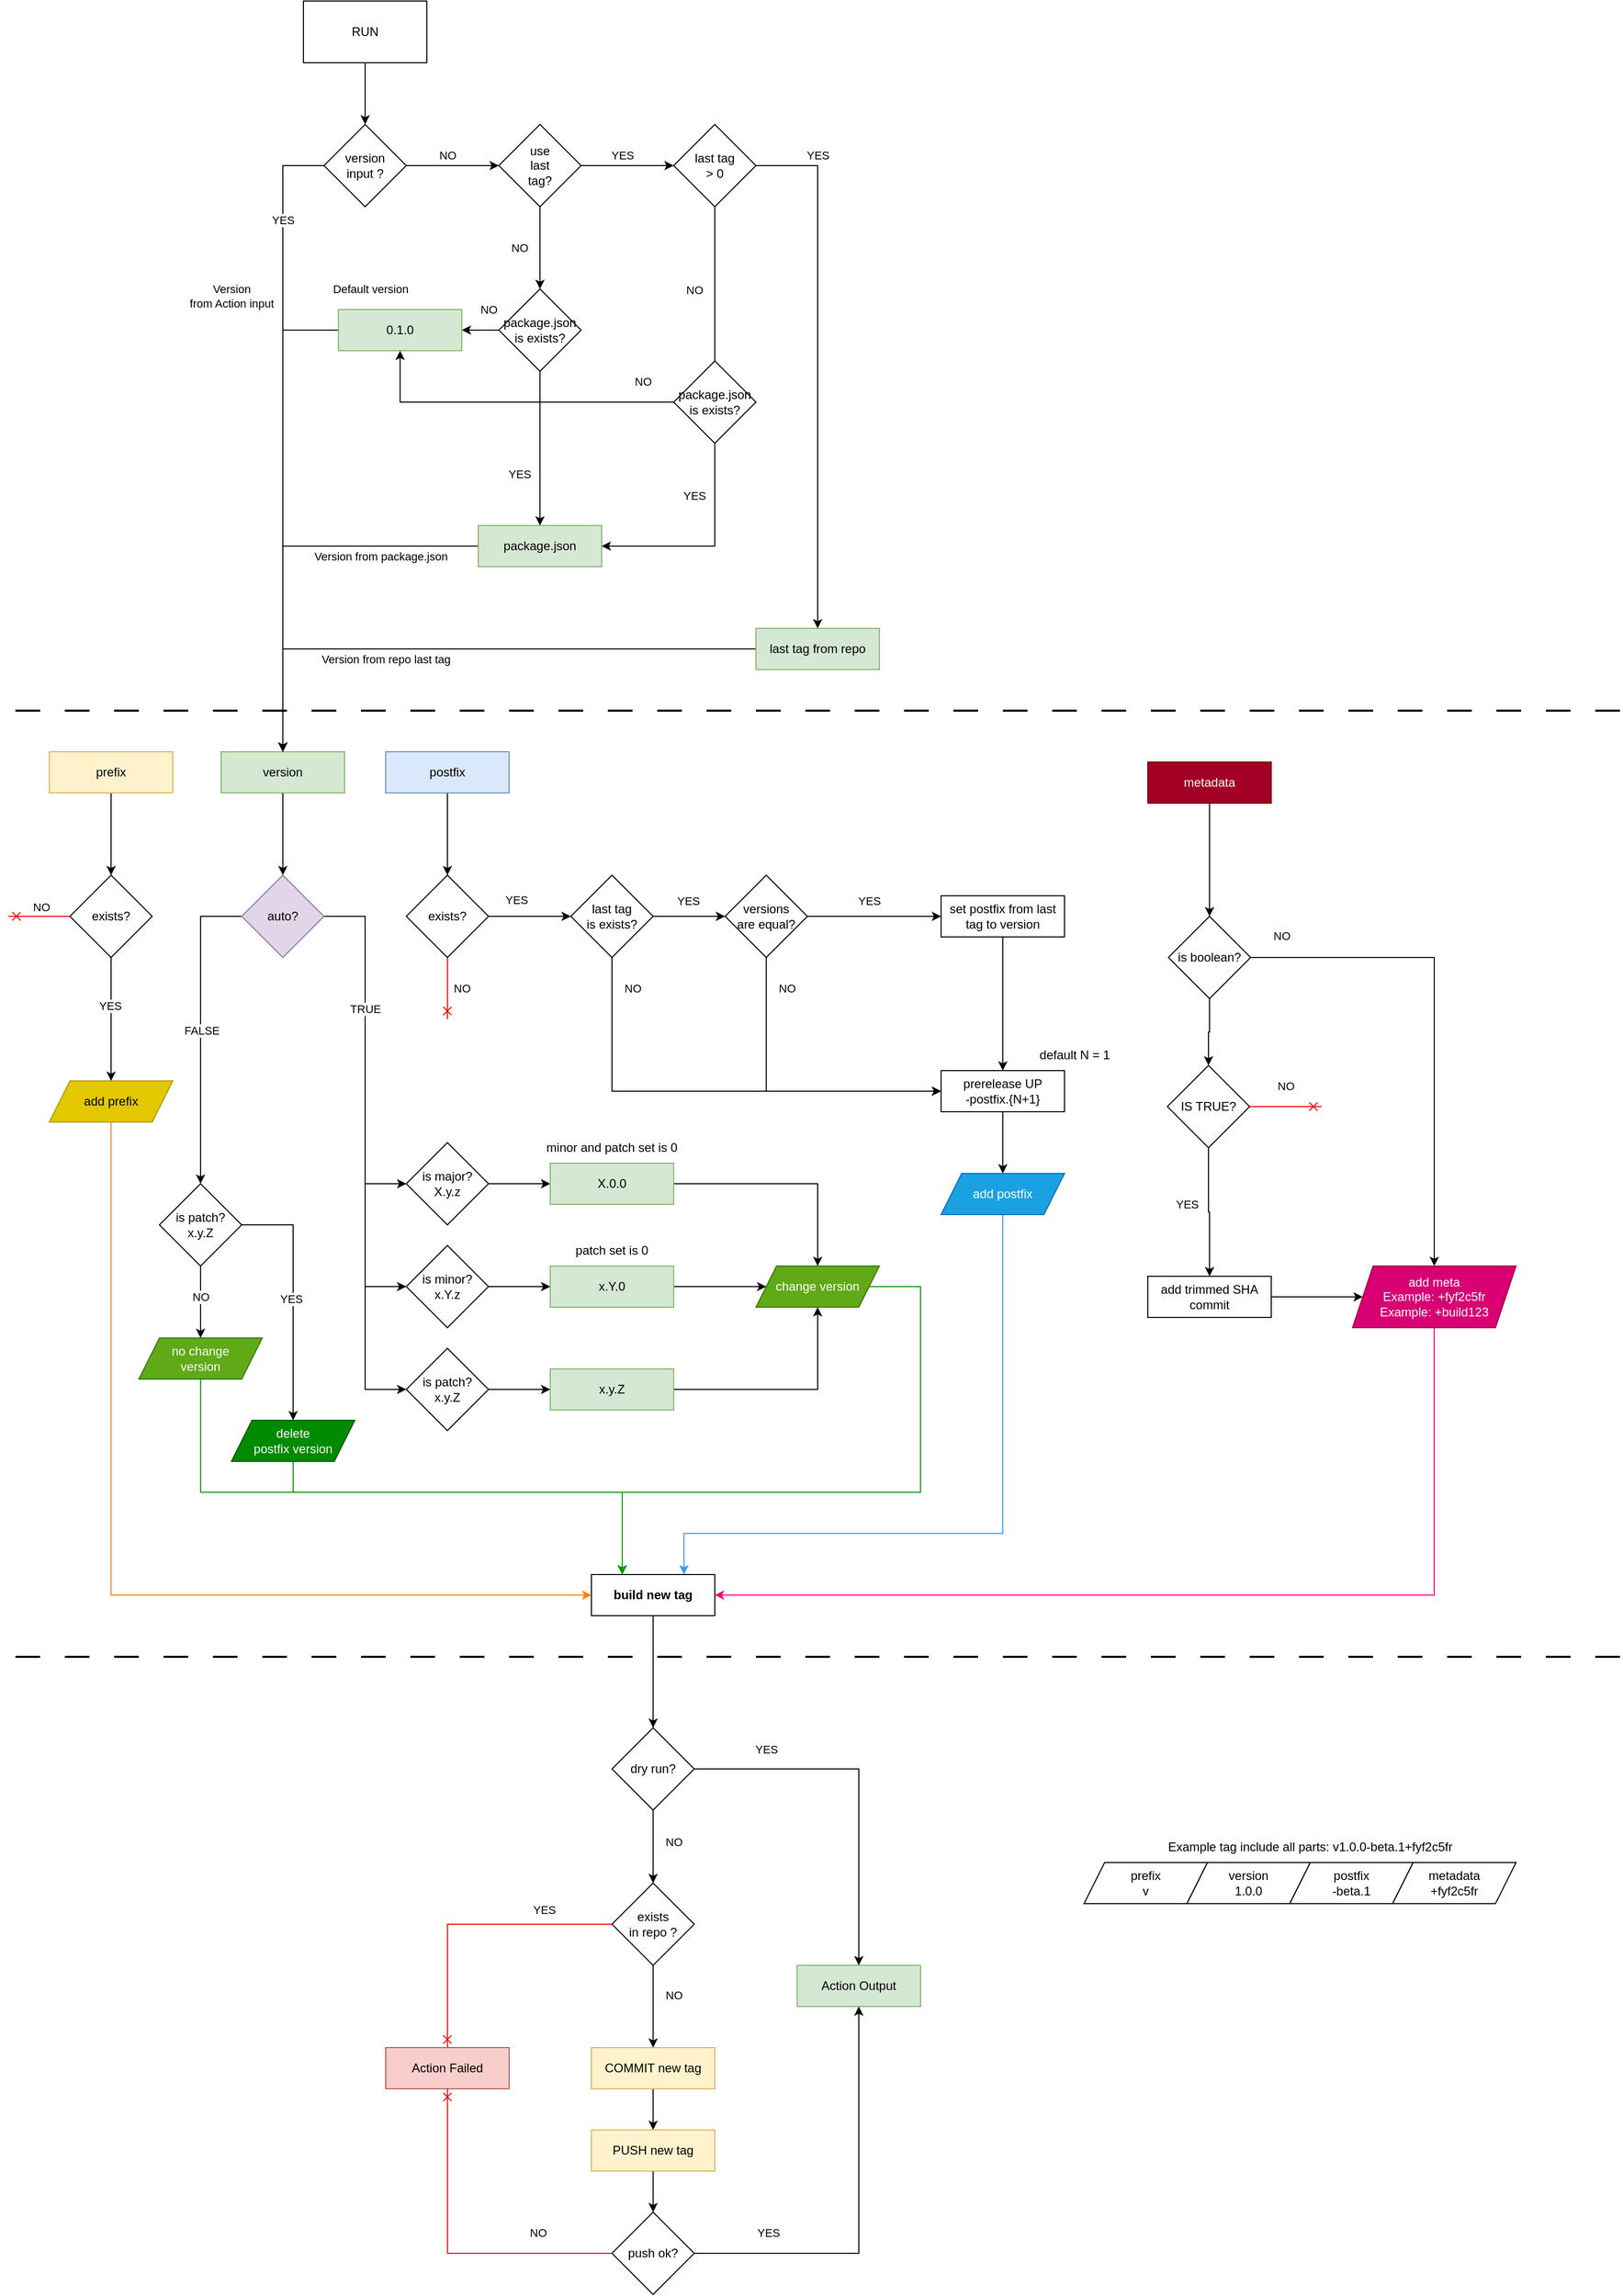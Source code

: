 <mxfile version="20.8.10" type="device"><diagram name="Страница 1" id="228ElhsfUwodrJnBsjux"><mxGraphModel dx="1434" dy="2005" grid="1" gridSize="10" guides="1" tooltips="1" connect="1" arrows="1" fold="1" page="1" pageScale="1" pageWidth="827" pageHeight="1169" math="0" shadow="0"><root><mxCell id="0"/><mxCell id="1" parent="0"/><mxCell id="l5G1HhVj0YyS1pmb9gaI-20" style="edgeStyle=orthogonalEdgeStyle;rounded=0;orthogonalLoop=1;jettySize=auto;html=1;exitX=0.5;exitY=1;exitDx=0;exitDy=0;entryX=0.5;entryY=0;entryDx=0;entryDy=0;" parent="1" source="l5G1HhVj0YyS1pmb9gaI-1" target="l5G1HhVj0YyS1pmb9gaI-19" edge="1"><mxGeometry relative="1" as="geometry"/></mxCell><mxCell id="l5G1HhVj0YyS1pmb9gaI-1" value="version" style="rounded=0;whiteSpace=wrap;html=1;fillColor=#d5e8d4;strokeColor=#82b366;" parent="1" vertex="1"><mxGeometry x="240" y="280" width="120" height="40" as="geometry"/></mxCell><mxCell id="l5G1HhVj0YyS1pmb9gaI-11" style="edgeStyle=orthogonalEdgeStyle;rounded=0;orthogonalLoop=1;jettySize=auto;html=1;exitX=0.5;exitY=1;exitDx=0;exitDy=0;entryX=0.5;entryY=0;entryDx=0;entryDy=0;" parent="1" source="l5G1HhVj0YyS1pmb9gaI-2" target="l5G1HhVj0YyS1pmb9gaI-10" edge="1"><mxGeometry relative="1" as="geometry"/></mxCell><mxCell id="l5G1HhVj0YyS1pmb9gaI-2" value="prefix" style="rounded=0;whiteSpace=wrap;html=1;fillColor=#fff2cc;strokeColor=#d6b656;" parent="1" vertex="1"><mxGeometry x="73" y="280" width="120" height="40" as="geometry"/></mxCell><mxCell id="l5G1HhVj0YyS1pmb9gaI-5" style="edgeStyle=orthogonalEdgeStyle;rounded=0;orthogonalLoop=1;jettySize=auto;html=1;exitX=0.5;exitY=1;exitDx=0;exitDy=0;entryX=0.5;entryY=0;entryDx=0;entryDy=0;" parent="1" source="l5G1HhVj0YyS1pmb9gaI-3" target="l5G1HhVj0YyS1pmb9gaI-4" edge="1"><mxGeometry relative="1" as="geometry"/></mxCell><mxCell id="l5G1HhVj0YyS1pmb9gaI-3" value="postfix" style="rounded=0;whiteSpace=wrap;html=1;fillColor=#dae8fc;strokeColor=#6c8ebf;" parent="1" vertex="1"><mxGeometry x="400" y="280" width="120" height="40" as="geometry"/></mxCell><mxCell id="l5G1HhVj0YyS1pmb9gaI-14" style="edgeStyle=orthogonalEdgeStyle;rounded=0;orthogonalLoop=1;jettySize=auto;html=1;exitX=0.5;exitY=1;exitDx=0;exitDy=0;endArrow=cross;endFill=0;strokeColor=#FF0000;" parent="1" source="l5G1HhVj0YyS1pmb9gaI-4" edge="1"><mxGeometry relative="1" as="geometry"><mxPoint x="460" y="540" as="targetPoint"/></mxGeometry></mxCell><mxCell id="l5G1HhVj0YyS1pmb9gaI-15" value="NO" style="edgeLabel;html=1;align=center;verticalAlign=middle;resizable=0;points=[];" parent="l5G1HhVj0YyS1pmb9gaI-14" vertex="1" connectable="0"><mxGeometry x="-0.142" relative="1" as="geometry"><mxPoint x="14" y="4" as="offset"/></mxGeometry></mxCell><mxCell id="l5G1HhVj0YyS1pmb9gaI-51" style="edgeStyle=orthogonalEdgeStyle;rounded=0;orthogonalLoop=1;jettySize=auto;html=1;exitX=1;exitY=0.5;exitDx=0;exitDy=0;entryX=0;entryY=0.5;entryDx=0;entryDy=0;endArrow=classic;endFill=1;" parent="1" source="l5G1HhVj0YyS1pmb9gaI-4" target="nLJA_PiSDWtVOjtOg2kc-1" edge="1"><mxGeometry relative="1" as="geometry"><mxPoint x="460" y="600" as="targetPoint"/></mxGeometry></mxCell><mxCell id="l5G1HhVj0YyS1pmb9gaI-53" value="YES" style="edgeLabel;html=1;align=center;verticalAlign=middle;resizable=0;points=[];" parent="l5G1HhVj0YyS1pmb9gaI-51" vertex="1" connectable="0"><mxGeometry x="-0.267" y="3" relative="1" as="geometry"><mxPoint x="-3" y="-13" as="offset"/></mxGeometry></mxCell><mxCell id="l5G1HhVj0YyS1pmb9gaI-4" value="exists?" style="rhombus;whiteSpace=wrap;html=1;" parent="1" vertex="1"><mxGeometry x="420" y="400" width="80" height="80" as="geometry"/></mxCell><mxCell id="l5G1HhVj0YyS1pmb9gaI-12" style="edgeStyle=orthogonalEdgeStyle;rounded=0;orthogonalLoop=1;jettySize=auto;html=1;exitX=0;exitY=0.5;exitDx=0;exitDy=0;endArrow=cross;endFill=0;strokeColor=#FF0000;" parent="1" source="l5G1HhVj0YyS1pmb9gaI-10" edge="1"><mxGeometry relative="1" as="geometry"><mxPoint x="33" y="440" as="targetPoint"/></mxGeometry></mxCell><mxCell id="l5G1HhVj0YyS1pmb9gaI-13" value="NO" style="edgeLabel;html=1;align=center;verticalAlign=middle;resizable=0;points=[];" parent="l5G1HhVj0YyS1pmb9gaI-12" vertex="1" connectable="0"><mxGeometry x="0.163" relative="1" as="geometry"><mxPoint x="6" y="-10" as="offset"/></mxGeometry></mxCell><mxCell id="l5G1HhVj0YyS1pmb9gaI-49" style="edgeStyle=orthogonalEdgeStyle;rounded=0;orthogonalLoop=1;jettySize=auto;html=1;exitX=0.5;exitY=1;exitDx=0;exitDy=0;entryX=0.5;entryY=0;entryDx=0;entryDy=0;endArrow=classic;endFill=1;" parent="1" source="l5G1HhVj0YyS1pmb9gaI-10" target="l5G1HhVj0YyS1pmb9gaI-48" edge="1"><mxGeometry relative="1" as="geometry"/></mxCell><mxCell id="l5G1HhVj0YyS1pmb9gaI-52" value="YES" style="edgeLabel;html=1;align=center;verticalAlign=middle;resizable=0;points=[];" parent="l5G1HhVj0YyS1pmb9gaI-49" vertex="1" connectable="0"><mxGeometry x="-0.217" y="-1" relative="1" as="geometry"><mxPoint as="offset"/></mxGeometry></mxCell><mxCell id="l5G1HhVj0YyS1pmb9gaI-10" value="exists?" style="rhombus;whiteSpace=wrap;html=1;" parent="1" vertex="1"><mxGeometry x="93" y="400" width="80" height="80" as="geometry"/></mxCell><mxCell id="l5G1HhVj0YyS1pmb9gaI-31" style="edgeStyle=orthogonalEdgeStyle;rounded=0;orthogonalLoop=1;jettySize=auto;html=1;exitX=1;exitY=0.5;exitDx=0;exitDy=0;entryX=0;entryY=0.5;entryDx=0;entryDy=0;" parent="1" source="l5G1HhVj0YyS1pmb9gaI-16" target="l5G1HhVj0YyS1pmb9gaI-30" edge="1"><mxGeometry relative="1" as="geometry"/></mxCell><mxCell id="l5G1HhVj0YyS1pmb9gaI-16" value="is major?&lt;br&gt;X.y.z" style="rhombus;whiteSpace=wrap;html=1;" parent="1" vertex="1"><mxGeometry x="420" y="660" width="80" height="80" as="geometry"/></mxCell><mxCell id="l5G1HhVj0YyS1pmb9gaI-33" style="edgeStyle=orthogonalEdgeStyle;rounded=0;orthogonalLoop=1;jettySize=auto;html=1;exitX=1;exitY=0.5;exitDx=0;exitDy=0;entryX=0;entryY=0.5;entryDx=0;entryDy=0;" parent="1" source="l5G1HhVj0YyS1pmb9gaI-17" target="l5G1HhVj0YyS1pmb9gaI-32" edge="1"><mxGeometry relative="1" as="geometry"/></mxCell><mxCell id="l5G1HhVj0YyS1pmb9gaI-17" value="is minor?&lt;br&gt;x.Y.z" style="rhombus;whiteSpace=wrap;html=1;" parent="1" vertex="1"><mxGeometry x="420" y="760" width="80" height="80" as="geometry"/></mxCell><mxCell id="l5G1HhVj0YyS1pmb9gaI-38" style="edgeStyle=orthogonalEdgeStyle;rounded=0;orthogonalLoop=1;jettySize=auto;html=1;exitX=1;exitY=0.5;exitDx=0;exitDy=0;entryX=0;entryY=0.5;entryDx=0;entryDy=0;" parent="1" source="l5G1HhVj0YyS1pmb9gaI-18" target="l5G1HhVj0YyS1pmb9gaI-34" edge="1"><mxGeometry relative="1" as="geometry"/></mxCell><mxCell id="l5G1HhVj0YyS1pmb9gaI-18" value="is patch?&lt;br&gt;x.y.Z" style="rhombus;whiteSpace=wrap;html=1;" parent="1" vertex="1"><mxGeometry x="420" y="860" width="80" height="80" as="geometry"/></mxCell><mxCell id="l5G1HhVj0YyS1pmb9gaI-22" style="edgeStyle=orthogonalEdgeStyle;rounded=0;orthogonalLoop=1;jettySize=auto;html=1;exitX=0;exitY=0.5;exitDx=0;exitDy=0;entryX=0.5;entryY=0;entryDx=0;entryDy=0;" parent="1" source="l5G1HhVj0YyS1pmb9gaI-19" target="24ZVHOXHZAsbKaQKJdSi-20" edge="1"><mxGeometry relative="1" as="geometry"><mxPoint x="220" y="680" as="targetPoint"/></mxGeometry></mxCell><mxCell id="l5G1HhVj0YyS1pmb9gaI-23" value="FALSE" style="edgeLabel;html=1;align=center;verticalAlign=middle;resizable=0;points=[];" parent="l5G1HhVj0YyS1pmb9gaI-22" vertex="1" connectable="0"><mxGeometry x="0.007" y="1" relative="1" as="geometry"><mxPoint as="offset"/></mxGeometry></mxCell><mxCell id="l5G1HhVj0YyS1pmb9gaI-24" style="edgeStyle=orthogonalEdgeStyle;rounded=0;orthogonalLoop=1;jettySize=auto;html=1;exitX=1;exitY=0.5;exitDx=0;exitDy=0;entryX=0;entryY=0.5;entryDx=0;entryDy=0;" parent="1" source="l5G1HhVj0YyS1pmb9gaI-19" target="l5G1HhVj0YyS1pmb9gaI-16" edge="1"><mxGeometry relative="1" as="geometry"/></mxCell><mxCell id="l5G1HhVj0YyS1pmb9gaI-26" style="edgeStyle=orthogonalEdgeStyle;rounded=0;orthogonalLoop=1;jettySize=auto;html=1;exitX=1;exitY=0.5;exitDx=0;exitDy=0;entryX=0;entryY=0.5;entryDx=0;entryDy=0;" parent="1" source="l5G1HhVj0YyS1pmb9gaI-19" target="l5G1HhVj0YyS1pmb9gaI-17" edge="1"><mxGeometry relative="1" as="geometry"/></mxCell><mxCell id="l5G1HhVj0YyS1pmb9gaI-27" style="edgeStyle=orthogonalEdgeStyle;rounded=0;orthogonalLoop=1;jettySize=auto;html=1;exitX=1;exitY=0.5;exitDx=0;exitDy=0;entryX=0;entryY=0.5;entryDx=0;entryDy=0;" parent="1" source="l5G1HhVj0YyS1pmb9gaI-19" target="l5G1HhVj0YyS1pmb9gaI-18" edge="1"><mxGeometry relative="1" as="geometry"/></mxCell><mxCell id="l5G1HhVj0YyS1pmb9gaI-28" value="TRUE" style="edgeLabel;html=1;align=center;verticalAlign=middle;resizable=0;points=[];" parent="l5G1HhVj0YyS1pmb9gaI-27" vertex="1" connectable="0"><mxGeometry x="-0.486" relative="1" as="geometry"><mxPoint y="-9" as="offset"/></mxGeometry></mxCell><mxCell id="l5G1HhVj0YyS1pmb9gaI-19" value="auto?" style="rhombus;whiteSpace=wrap;html=1;fillColor=#e1d5e7;strokeColor=#9673a6;" parent="1" vertex="1"><mxGeometry x="260" y="400" width="80" height="80" as="geometry"/></mxCell><mxCell id="l5G1HhVj0YyS1pmb9gaI-73" style="edgeStyle=orthogonalEdgeStyle;rounded=0;orthogonalLoop=1;jettySize=auto;html=1;exitX=1;exitY=0.5;exitDx=0;exitDy=0;entryX=0.5;entryY=0;entryDx=0;entryDy=0;endArrow=classic;endFill=1;" parent="1" source="l5G1HhVj0YyS1pmb9gaI-30" target="l5G1HhVj0YyS1pmb9gaI-72" edge="1"><mxGeometry relative="1" as="geometry"/></mxCell><mxCell id="l5G1HhVj0YyS1pmb9gaI-30" value="X.0.0" style="rounded=0;whiteSpace=wrap;html=1;fillColor=#d5e8d4;strokeColor=#82b366;" parent="1" vertex="1"><mxGeometry x="560" y="680" width="120" height="40" as="geometry"/></mxCell><mxCell id="l5G1HhVj0YyS1pmb9gaI-74" style="edgeStyle=orthogonalEdgeStyle;rounded=0;orthogonalLoop=1;jettySize=auto;html=1;exitX=1;exitY=0.5;exitDx=0;exitDy=0;entryX=0;entryY=0.5;entryDx=0;entryDy=0;endArrow=classic;endFill=1;" parent="1" source="l5G1HhVj0YyS1pmb9gaI-32" target="l5G1HhVj0YyS1pmb9gaI-72" edge="1"><mxGeometry relative="1" as="geometry"/></mxCell><mxCell id="l5G1HhVj0YyS1pmb9gaI-32" value="x.Y.0" style="rounded=0;whiteSpace=wrap;html=1;fillColor=#d5e8d4;strokeColor=#82b366;" parent="1" vertex="1"><mxGeometry x="560" y="780" width="120" height="40" as="geometry"/></mxCell><mxCell id="l5G1HhVj0YyS1pmb9gaI-75" style="edgeStyle=orthogonalEdgeStyle;rounded=0;orthogonalLoop=1;jettySize=auto;html=1;exitX=1;exitY=0.5;exitDx=0;exitDy=0;entryX=0.5;entryY=1;entryDx=0;entryDy=0;endArrow=classic;endFill=1;" parent="1" source="l5G1HhVj0YyS1pmb9gaI-34" target="l5G1HhVj0YyS1pmb9gaI-72" edge="1"><mxGeometry relative="1" as="geometry"/></mxCell><mxCell id="l5G1HhVj0YyS1pmb9gaI-34" value="x.y.Z" style="rounded=0;whiteSpace=wrap;html=1;fillColor=#d5e8d4;strokeColor=#82b366;" parent="1" vertex="1"><mxGeometry x="560" y="880" width="120" height="40" as="geometry"/></mxCell><mxCell id="l5G1HhVj0YyS1pmb9gaI-36" value="minor and patch set is 0" style="text;html=1;strokeColor=none;fillColor=none;align=center;verticalAlign=middle;whiteSpace=wrap;rounded=0;" parent="1" vertex="1"><mxGeometry x="540" y="650" width="160" height="30" as="geometry"/></mxCell><mxCell id="l5G1HhVj0YyS1pmb9gaI-37" value="patch set is 0" style="text;html=1;strokeColor=none;fillColor=none;align=center;verticalAlign=middle;whiteSpace=wrap;rounded=0;" parent="1" vertex="1"><mxGeometry x="540" y="750" width="160" height="30" as="geometry"/></mxCell><mxCell id="PmSPAsow0bs_br6DBef3-11" style="edgeStyle=orthogonalEdgeStyle;rounded=0;orthogonalLoop=1;jettySize=auto;html=1;exitX=0;exitY=0.5;exitDx=0;exitDy=0;entryX=0.5;entryY=0;entryDx=0;entryDy=0;" parent="1" source="l5G1HhVj0YyS1pmb9gaI-41" target="l5G1HhVj0YyS1pmb9gaI-1" edge="1"><mxGeometry relative="1" as="geometry"/></mxCell><mxCell id="PmSPAsow0bs_br6DBef3-14" value="Version from package.json" style="edgeLabel;html=1;align=center;verticalAlign=middle;resizable=0;points=[];" parent="PmSPAsow0bs_br6DBef3-11" vertex="1" connectable="0"><mxGeometry x="-0.623" y="1" relative="1" as="geometry"><mxPoint x="-22" y="9" as="offset"/></mxGeometry></mxCell><mxCell id="l5G1HhVj0YyS1pmb9gaI-41" value="package.json" style="rounded=0;whiteSpace=wrap;html=1;fillColor=#d5e8d4;strokeColor=#82b366;" parent="1" vertex="1"><mxGeometry x="490" y="60" width="120" height="40" as="geometry"/></mxCell><mxCell id="l5G1HhVj0YyS1pmb9gaI-92" style="edgeStyle=orthogonalEdgeStyle;rounded=0;orthogonalLoop=1;jettySize=auto;html=1;exitX=0.5;exitY=1;exitDx=0;exitDy=0;entryX=0.25;entryY=0;entryDx=0;entryDy=0;strokeColor=#009900;endArrow=classic;endFill=1;strokeWidth=1;" parent="1" source="l5G1HhVj0YyS1pmb9gaI-47" target="l5G1HhVj0YyS1pmb9gaI-89" edge="1"><mxGeometry relative="1" as="geometry"><Array as="points"><mxPoint x="220" y="1000"/><mxPoint x="630" y="1000"/></Array></mxGeometry></mxCell><mxCell id="l5G1HhVj0YyS1pmb9gaI-47" value="no change&lt;br&gt;version" style="shape=parallelogram;perimeter=parallelogramPerimeter;whiteSpace=wrap;html=1;fixedSize=1;fillColor=#60a917;strokeColor=#2D7600;fontColor=#ffffff;" parent="1" vertex="1"><mxGeometry x="160" y="850" width="120" height="40" as="geometry"/></mxCell><mxCell id="l5G1HhVj0YyS1pmb9gaI-90" style="edgeStyle=orthogonalEdgeStyle;rounded=0;orthogonalLoop=1;jettySize=auto;html=1;exitX=0.5;exitY=1;exitDx=0;exitDy=0;entryX=0;entryY=0.5;entryDx=0;entryDy=0;strokeColor=#FF8000;endArrow=classic;endFill=1;strokeWidth=1;" parent="1" source="l5G1HhVj0YyS1pmb9gaI-48" target="l5G1HhVj0YyS1pmb9gaI-89" edge="1"><mxGeometry relative="1" as="geometry"/></mxCell><mxCell id="l5G1HhVj0YyS1pmb9gaI-48" value="add prefix" style="shape=parallelogram;perimeter=parallelogramPerimeter;whiteSpace=wrap;html=1;fixedSize=1;fillColor=#e3c800;strokeColor=#B09500;fontColor=#000000;" parent="1" vertex="1"><mxGeometry x="73" y="600" width="120" height="40" as="geometry"/></mxCell><mxCell id="l5G1HhVj0YyS1pmb9gaI-57" style="edgeStyle=orthogonalEdgeStyle;rounded=0;orthogonalLoop=1;jettySize=auto;html=1;exitX=0.5;exitY=1;exitDx=0;exitDy=0;entryX=0.5;entryY=0;entryDx=0;entryDy=0;endArrow=classic;endFill=1;" parent="1" source="l5G1HhVj0YyS1pmb9gaI-54" target="l5G1HhVj0YyS1pmb9gaI-56" edge="1"><mxGeometry relative="1" as="geometry"/></mxCell><mxCell id="l5G1HhVj0YyS1pmb9gaI-54" value="prerelease UP&lt;br&gt;-postfix.{N+1}" style="rounded=0;whiteSpace=wrap;html=1;" parent="1" vertex="1"><mxGeometry x="940" y="590" width="120" height="40" as="geometry"/></mxCell><mxCell id="l5G1HhVj0YyS1pmb9gaI-94" style="edgeStyle=orthogonalEdgeStyle;rounded=0;orthogonalLoop=1;jettySize=auto;html=1;exitX=0.5;exitY=1;exitDx=0;exitDy=0;entryX=0.75;entryY=0;entryDx=0;entryDy=0;strokeColor=#3399FF;strokeWidth=1;endArrow=classic;endFill=1;" parent="1" source="l5G1HhVj0YyS1pmb9gaI-56" target="l5G1HhVj0YyS1pmb9gaI-89" edge="1"><mxGeometry relative="1" as="geometry"><Array as="points"><mxPoint x="1000" y="1040"/><mxPoint x="690" y="1040"/></Array></mxGeometry></mxCell><mxCell id="l5G1HhVj0YyS1pmb9gaI-56" value="add postfix" style="shape=parallelogram;perimeter=parallelogramPerimeter;whiteSpace=wrap;html=1;fixedSize=1;fillColor=#1ba1e2;strokeColor=#006EAF;fontColor=#ffffff;" parent="1" vertex="1"><mxGeometry x="940" y="690" width="120" height="40" as="geometry"/></mxCell><mxCell id="l5G1HhVj0YyS1pmb9gaI-77" style="edgeStyle=orthogonalEdgeStyle;rounded=0;orthogonalLoop=1;jettySize=auto;html=1;exitX=0.5;exitY=1;exitDx=0;exitDy=0;entryX=0.5;entryY=0;entryDx=0;entryDy=0;endArrow=classic;endFill=1;" parent="1" source="l5G1HhVj0YyS1pmb9gaI-58" target="l5G1HhVj0YyS1pmb9gaI-76" edge="1"><mxGeometry relative="1" as="geometry"/></mxCell><mxCell id="l5G1HhVj0YyS1pmb9gaI-58" value="metadata" style="rounded=0;whiteSpace=wrap;html=1;fillColor=#a20025;strokeColor=#6F0000;fontColor=#ffffff;" parent="1" vertex="1"><mxGeometry x="1141" y="290" width="120" height="40" as="geometry"/></mxCell><mxCell id="l5G1HhVj0YyS1pmb9gaI-82" style="edgeStyle=orthogonalEdgeStyle;rounded=0;orthogonalLoop=1;jettySize=auto;html=1;exitX=0.5;exitY=1;exitDx=0;exitDy=0;entryX=0.5;entryY=0;entryDx=0;entryDy=0;endArrow=classic;endFill=1;" parent="1" source="l5G1HhVj0YyS1pmb9gaI-59" target="l5G1HhVj0YyS1pmb9gaI-81" edge="1"><mxGeometry relative="1" as="geometry"/></mxCell><mxCell id="l5G1HhVj0YyS1pmb9gaI-86" value="YES" style="edgeLabel;html=1;align=center;verticalAlign=middle;resizable=0;points=[];" parent="l5G1HhVj0YyS1pmb9gaI-82" vertex="1" connectable="0"><mxGeometry x="-0.72" y="-1" relative="1" as="geometry"><mxPoint x="-20" y="37" as="offset"/></mxGeometry></mxCell><mxCell id="l5G1HhVj0YyS1pmb9gaI-85" style="edgeStyle=orthogonalEdgeStyle;rounded=0;orthogonalLoop=1;jettySize=auto;html=1;exitX=1;exitY=0.5;exitDx=0;exitDy=0;endArrow=cross;endFill=0;strokeColor=#FF0000;" parent="1" source="l5G1HhVj0YyS1pmb9gaI-59" edge="1"><mxGeometry relative="1" as="geometry"><mxPoint x="1310" y="625" as="targetPoint"/></mxGeometry></mxCell><mxCell id="l5G1HhVj0YyS1pmb9gaI-87" value="NO" style="edgeLabel;html=1;align=center;verticalAlign=middle;resizable=0;points=[];" parent="l5G1HhVj0YyS1pmb9gaI-85" vertex="1" connectable="0"><mxGeometry x="-0.35" y="-1" relative="1" as="geometry"><mxPoint x="12" y="-21" as="offset"/></mxGeometry></mxCell><mxCell id="l5G1HhVj0YyS1pmb9gaI-59" value="IS TRUE?" style="rhombus;whiteSpace=wrap;html=1;" parent="1" vertex="1"><mxGeometry x="1160" y="585" width="80" height="80" as="geometry"/></mxCell><mxCell id="l5G1HhVj0YyS1pmb9gaI-93" style="edgeStyle=orthogonalEdgeStyle;rounded=0;orthogonalLoop=1;jettySize=auto;html=1;exitX=1;exitY=0.5;exitDx=0;exitDy=0;entryX=0.25;entryY=0;entryDx=0;entryDy=0;strokeColor=#009900;endArrow=classic;endFill=1;strokeWidth=1;" parent="1" source="l5G1HhVj0YyS1pmb9gaI-72" target="l5G1HhVj0YyS1pmb9gaI-89" edge="1"><mxGeometry relative="1" as="geometry"><Array as="points"><mxPoint x="920" y="800"/><mxPoint x="920" y="1000"/><mxPoint x="630" y="1000"/></Array></mxGeometry></mxCell><mxCell id="l5G1HhVj0YyS1pmb9gaI-72" value="change version" style="shape=parallelogram;perimeter=parallelogramPerimeter;whiteSpace=wrap;html=1;fixedSize=1;fillColor=#60a917;strokeColor=#2D7600;fontColor=#ffffff;" parent="1" vertex="1"><mxGeometry x="760" y="780" width="120" height="40" as="geometry"/></mxCell><mxCell id="l5G1HhVj0YyS1pmb9gaI-78" style="edgeStyle=orthogonalEdgeStyle;rounded=0;orthogonalLoop=1;jettySize=auto;html=1;exitX=1;exitY=0.5;exitDx=0;exitDy=0;entryX=0.5;entryY=0;entryDx=0;entryDy=0;endArrow=classic;endFill=1;" parent="1" source="l5G1HhVj0YyS1pmb9gaI-76" target="l5G1HhVj0YyS1pmb9gaI-83" edge="1"><mxGeometry relative="1" as="geometry"><mxPoint x="810" y="440" as="targetPoint"/><Array as="points"><mxPoint x="1419" y="480"/></Array></mxGeometry></mxCell><mxCell id="l5G1HhVj0YyS1pmb9gaI-79" value="NO" style="edgeLabel;html=1;align=center;verticalAlign=middle;resizable=0;points=[];" parent="l5G1HhVj0YyS1pmb9gaI-78" vertex="1" connectable="0"><mxGeometry x="-0.22" y="-2" relative="1" as="geometry"><mxPoint x="-147" y="-29" as="offset"/></mxGeometry></mxCell><mxCell id="l5G1HhVj0YyS1pmb9gaI-80" style="edgeStyle=orthogonalEdgeStyle;rounded=0;orthogonalLoop=1;jettySize=auto;html=1;exitX=0.5;exitY=1;exitDx=0;exitDy=0;entryX=0.5;entryY=0;entryDx=0;entryDy=0;endArrow=classic;endFill=1;" parent="1" source="l5G1HhVj0YyS1pmb9gaI-76" target="l5G1HhVj0YyS1pmb9gaI-59" edge="1"><mxGeometry relative="1" as="geometry"/></mxCell><mxCell id="l5G1HhVj0YyS1pmb9gaI-76" value="is boolean?" style="rhombus;whiteSpace=wrap;html=1;" parent="1" vertex="1"><mxGeometry x="1161" y="440" width="80" height="80" as="geometry"/></mxCell><mxCell id="l5G1HhVj0YyS1pmb9gaI-84" style="edgeStyle=orthogonalEdgeStyle;rounded=0;orthogonalLoop=1;jettySize=auto;html=1;exitX=1;exitY=0.5;exitDx=0;exitDy=0;entryX=0;entryY=0.5;entryDx=0;entryDy=0;endArrow=classic;endFill=1;" parent="1" source="l5G1HhVj0YyS1pmb9gaI-81" target="l5G1HhVj0YyS1pmb9gaI-83" edge="1"><mxGeometry relative="1" as="geometry"/></mxCell><mxCell id="l5G1HhVj0YyS1pmb9gaI-81" value="add trimmed SHA commit" style="rounded=0;whiteSpace=wrap;html=1;" parent="1" vertex="1"><mxGeometry x="1141" y="790" width="120" height="40" as="geometry"/></mxCell><mxCell id="l5G1HhVj0YyS1pmb9gaI-95" style="edgeStyle=orthogonalEdgeStyle;rounded=0;orthogonalLoop=1;jettySize=auto;html=1;exitX=0.5;exitY=1;exitDx=0;exitDy=0;entryX=1;entryY=0.5;entryDx=0;entryDy=0;strokeColor=#FF0080;strokeWidth=1;endArrow=classic;endFill=1;" parent="1" source="l5G1HhVj0YyS1pmb9gaI-83" target="l5G1HhVj0YyS1pmb9gaI-89" edge="1"><mxGeometry relative="1" as="geometry"/></mxCell><mxCell id="l5G1HhVj0YyS1pmb9gaI-83" value="add meta&lt;br&gt;Example: +fyf2c5fr&lt;br&gt;Example: +build123" style="shape=parallelogram;perimeter=parallelogramPerimeter;whiteSpace=wrap;html=1;fixedSize=1;fillColor=#d80073;strokeColor=#A50040;fontColor=#ffffff;" parent="1" vertex="1"><mxGeometry x="1340" y="780" width="159" height="60" as="geometry"/></mxCell><mxCell id="l5G1HhVj0YyS1pmb9gaI-102" style="edgeStyle=orthogonalEdgeStyle;rounded=0;orthogonalLoop=1;jettySize=auto;html=1;exitX=0.5;exitY=1;exitDx=0;exitDy=0;entryX=0.5;entryY=0;entryDx=0;entryDy=0;strokeColor=#000000;strokeWidth=1;endArrow=classic;endFill=1;" parent="1" source="l5G1HhVj0YyS1pmb9gaI-89" target="l5G1HhVj0YyS1pmb9gaI-100" edge="1"><mxGeometry relative="1" as="geometry"/></mxCell><mxCell id="l5G1HhVj0YyS1pmb9gaI-89" value="build new tag" style="rounded=0;whiteSpace=wrap;html=1;fontStyle=1" parent="1" vertex="1"><mxGeometry x="600" y="1080" width="120" height="40" as="geometry"/></mxCell><mxCell id="l5G1HhVj0YyS1pmb9gaI-109" style="edgeStyle=orthogonalEdgeStyle;rounded=0;orthogonalLoop=1;jettySize=auto;html=1;exitX=0.5;exitY=1;exitDx=0;exitDy=0;entryX=0.5;entryY=0;entryDx=0;entryDy=0;strokeColor=#000000;strokeWidth=1;endArrow=classic;endFill=1;" parent="1" source="l5G1HhVj0YyS1pmb9gaI-96" target="l5G1HhVj0YyS1pmb9gaI-98" edge="1"><mxGeometry relative="1" as="geometry"/></mxCell><mxCell id="l5G1HhVj0YyS1pmb9gaI-113" value="NO" style="edgeLabel;html=1;align=center;verticalAlign=middle;resizable=0;points=[];" parent="l5G1HhVj0YyS1pmb9gaI-109" vertex="1" connectable="0"><mxGeometry x="-0.278" relative="1" as="geometry"><mxPoint x="20" as="offset"/></mxGeometry></mxCell><mxCell id="l5G1HhVj0YyS1pmb9gaI-110" style="edgeStyle=orthogonalEdgeStyle;rounded=0;orthogonalLoop=1;jettySize=auto;html=1;exitX=0;exitY=0.5;exitDx=0;exitDy=0;strokeColor=#FF0000;strokeWidth=1;endArrow=cross;endFill=0;entryX=0.5;entryY=0;entryDx=0;entryDy=0;" parent="1" source="l5G1HhVj0YyS1pmb9gaI-96" target="l5G1HhVj0YyS1pmb9gaI-114" edge="1"><mxGeometry relative="1" as="geometry"><mxPoint x="760" y="1420.143" as="targetPoint"/><Array as="points"/></mxGeometry></mxCell><mxCell id="l5G1HhVj0YyS1pmb9gaI-112" value="YES" style="edgeLabel;html=1;align=center;verticalAlign=middle;resizable=0;points=[];" parent="l5G1HhVj0YyS1pmb9gaI-110" vertex="1" connectable="0"><mxGeometry x="-0.271" y="-2" relative="1" as="geometry"><mxPoint x="36" y="-12" as="offset"/></mxGeometry></mxCell><mxCell id="l5G1HhVj0YyS1pmb9gaI-96" value="exists&lt;br&gt;in repo ?" style="rhombus;whiteSpace=wrap;html=1;" parent="1" vertex="1"><mxGeometry x="620" y="1380" width="80" height="80" as="geometry"/></mxCell><mxCell id="l5G1HhVj0YyS1pmb9gaI-115" style="edgeStyle=orthogonalEdgeStyle;rounded=0;orthogonalLoop=1;jettySize=auto;html=1;exitX=0.5;exitY=1;exitDx=0;exitDy=0;entryX=0.5;entryY=0;entryDx=0;entryDy=0;strokeColor=#000000;strokeWidth=1;endArrow=classic;endFill=1;" parent="1" source="l5G1HhVj0YyS1pmb9gaI-98" target="l5G1HhVj0YyS1pmb9gaI-99" edge="1"><mxGeometry relative="1" as="geometry"/></mxCell><mxCell id="l5G1HhVj0YyS1pmb9gaI-98" value="COMMIT new tag" style="rounded=0;whiteSpace=wrap;html=1;fillColor=#fff2cc;strokeColor=#d6b656;" parent="1" vertex="1"><mxGeometry x="600" y="1540" width="120" height="40" as="geometry"/></mxCell><mxCell id="l5G1HhVj0YyS1pmb9gaI-117" style="edgeStyle=orthogonalEdgeStyle;rounded=0;orthogonalLoop=1;jettySize=auto;html=1;exitX=0.5;exitY=1;exitDx=0;exitDy=0;strokeColor=#000000;strokeWidth=1;endArrow=classic;endFill=1;" parent="1" source="l5G1HhVj0YyS1pmb9gaI-99" target="l5G1HhVj0YyS1pmb9gaI-116" edge="1"><mxGeometry relative="1" as="geometry"/></mxCell><mxCell id="l5G1HhVj0YyS1pmb9gaI-99" value="PUSH new tag" style="rounded=0;whiteSpace=wrap;html=1;fillColor=#fff2cc;strokeColor=#d6b656;" parent="1" vertex="1"><mxGeometry x="600" y="1620" width="120" height="40" as="geometry"/></mxCell><mxCell id="l5G1HhVj0YyS1pmb9gaI-105" style="edgeStyle=orthogonalEdgeStyle;rounded=0;orthogonalLoop=1;jettySize=auto;html=1;exitX=1;exitY=0.5;exitDx=0;exitDy=0;entryX=0.5;entryY=0;entryDx=0;entryDy=0;strokeColor=#000000;strokeWidth=1;endArrow=classic;endFill=1;" parent="1" source="l5G1HhVj0YyS1pmb9gaI-100" target="l5G1HhVj0YyS1pmb9gaI-104" edge="1"><mxGeometry relative="1" as="geometry"/></mxCell><mxCell id="l5G1HhVj0YyS1pmb9gaI-106" value="YES" style="edgeLabel;html=1;align=center;verticalAlign=middle;resizable=0;points=[];" parent="l5G1HhVj0YyS1pmb9gaI-105" vertex="1" connectable="0"><mxGeometry x="0.237" relative="1" as="geometry"><mxPoint x="-90" y="-76" as="offset"/></mxGeometry></mxCell><mxCell id="l5G1HhVj0YyS1pmb9gaI-107" style="edgeStyle=orthogonalEdgeStyle;rounded=0;orthogonalLoop=1;jettySize=auto;html=1;exitX=0.5;exitY=1;exitDx=0;exitDy=0;entryX=0.5;entryY=0;entryDx=0;entryDy=0;strokeColor=#000000;strokeWidth=1;endArrow=classic;endFill=1;" parent="1" source="l5G1HhVj0YyS1pmb9gaI-100" target="l5G1HhVj0YyS1pmb9gaI-96" edge="1"><mxGeometry relative="1" as="geometry"/></mxCell><mxCell id="l5G1HhVj0YyS1pmb9gaI-108" value="NO" style="edgeLabel;html=1;align=center;verticalAlign=middle;resizable=0;points=[];" parent="l5G1HhVj0YyS1pmb9gaI-107" vertex="1" connectable="0"><mxGeometry x="-0.239" y="-1" relative="1" as="geometry"><mxPoint x="21" y="4" as="offset"/></mxGeometry></mxCell><mxCell id="l5G1HhVj0YyS1pmb9gaI-100" value="dry run?" style="rhombus;whiteSpace=wrap;html=1;" parent="1" vertex="1"><mxGeometry x="620" y="1229" width="80" height="80" as="geometry"/></mxCell><mxCell id="l5G1HhVj0YyS1pmb9gaI-104" value="Action Output" style="rounded=0;whiteSpace=wrap;html=1;fillColor=#d5e8d4;strokeColor=#82b366;" parent="1" vertex="1"><mxGeometry x="800" y="1460" width="120" height="40" as="geometry"/></mxCell><mxCell id="l5G1HhVj0YyS1pmb9gaI-114" value="Action Failed" style="rounded=0;whiteSpace=wrap;html=1;fillColor=#f8cecc;strokeColor=#b85450;" parent="1" vertex="1"><mxGeometry x="400" y="1540" width="120" height="40" as="geometry"/></mxCell><mxCell id="l5G1HhVj0YyS1pmb9gaI-118" style="edgeStyle=orthogonalEdgeStyle;rounded=0;orthogonalLoop=1;jettySize=auto;html=1;exitX=1;exitY=0.5;exitDx=0;exitDy=0;entryX=0.5;entryY=1;entryDx=0;entryDy=0;strokeColor=#000000;strokeWidth=1;endArrow=classic;endFill=1;" parent="1" source="l5G1HhVj0YyS1pmb9gaI-116" target="l5G1HhVj0YyS1pmb9gaI-104" edge="1"><mxGeometry relative="1" as="geometry"/></mxCell><mxCell id="l5G1HhVj0YyS1pmb9gaI-119" value="YES" style="edgeLabel;html=1;align=center;verticalAlign=middle;resizable=0;points=[];" parent="l5G1HhVj0YyS1pmb9gaI-118" vertex="1" connectable="0"><mxGeometry x="-0.741" relative="1" as="geometry"><mxPoint x="20" y="-20" as="offset"/></mxGeometry></mxCell><mxCell id="l5G1HhVj0YyS1pmb9gaI-120" style="edgeStyle=orthogonalEdgeStyle;rounded=0;orthogonalLoop=1;jettySize=auto;html=1;exitX=0;exitY=0.5;exitDx=0;exitDy=0;entryX=0.5;entryY=1;entryDx=0;entryDy=0;strokeColor=#FF0000;strokeWidth=1;endArrow=cross;endFill=0;" parent="1" source="l5G1HhVj0YyS1pmb9gaI-116" target="l5G1HhVj0YyS1pmb9gaI-114" edge="1"><mxGeometry relative="1" as="geometry"/></mxCell><mxCell id="l5G1HhVj0YyS1pmb9gaI-121" value="NO" style="edgeLabel;html=1;align=center;verticalAlign=middle;resizable=0;points=[];" parent="l5G1HhVj0YyS1pmb9gaI-120" vertex="1" connectable="0"><mxGeometry x="-0.859" y="3" relative="1" as="geometry"><mxPoint x="-50" y="-23" as="offset"/></mxGeometry></mxCell><mxCell id="l5G1HhVj0YyS1pmb9gaI-116" value="push ok?" style="rhombus;whiteSpace=wrap;html=1;" parent="1" vertex="1"><mxGeometry x="620" y="1700" width="80" height="80" as="geometry"/></mxCell><mxCell id="l5G1HhVj0YyS1pmb9gaI-122" value="" style="group" parent="1" vertex="1" connectable="0"><mxGeometry x="1079" y="1330" width="420" height="70" as="geometry"/></mxCell><mxCell id="l5G1HhVj0YyS1pmb9gaI-67" value="prefix&lt;br&gt;v" style="shape=parallelogram;perimeter=parallelogramPerimeter;whiteSpace=wrap;html=1;fixedSize=1;" parent="l5G1HhVj0YyS1pmb9gaI-122" vertex="1"><mxGeometry y="30" width="120" height="40" as="geometry"/></mxCell><mxCell id="l5G1HhVj0YyS1pmb9gaI-68" value="version&lt;br&gt;1.0.0" style="shape=parallelogram;perimeter=parallelogramPerimeter;whiteSpace=wrap;html=1;fixedSize=1;" parent="l5G1HhVj0YyS1pmb9gaI-122" vertex="1"><mxGeometry x="100" y="30" width="120" height="40" as="geometry"/></mxCell><mxCell id="l5G1HhVj0YyS1pmb9gaI-69" value="postfix&lt;br&gt;-beta.1" style="shape=parallelogram;perimeter=parallelogramPerimeter;whiteSpace=wrap;html=1;fixedSize=1;" parent="l5G1HhVj0YyS1pmb9gaI-122" vertex="1"><mxGeometry x="200" y="30" width="120" height="40" as="geometry"/></mxCell><mxCell id="l5G1HhVj0YyS1pmb9gaI-70" value="metadata&lt;br&gt;+fyf2c5fr" style="shape=parallelogram;perimeter=parallelogramPerimeter;whiteSpace=wrap;html=1;fixedSize=1;" parent="l5G1HhVj0YyS1pmb9gaI-122" vertex="1"><mxGeometry x="300" y="30" width="120" height="40" as="geometry"/></mxCell><mxCell id="l5G1HhVj0YyS1pmb9gaI-71" value="Example tag include all parts: v1.0.0-beta.1+fyf2c5fr" style="text;html=1;strokeColor=none;fillColor=none;align=center;verticalAlign=middle;whiteSpace=wrap;rounded=0;" parent="l5G1HhVj0YyS1pmb9gaI-122" vertex="1"><mxGeometry x="20" width="400" height="30" as="geometry"/></mxCell><mxCell id="l5G1HhVj0YyS1pmb9gaI-126" value="" style="endArrow=none;dashed=1;html=1;rounded=0;strokeColor=#000000;strokeWidth=2;dashPattern=12 12;" parent="1" edge="1"><mxGeometry width="50" height="50" relative="1" as="geometry"><mxPoint x="40" y="240" as="sourcePoint"/><mxPoint x="1600" y="240" as="targetPoint"/></mxGeometry></mxCell><mxCell id="2XcMYJBxDq4U161KwctT-1" value="" style="endArrow=none;dashed=1;html=1;rounded=0;strokeColor=#000000;strokeWidth=2;dashPattern=12 12;" parent="1" edge="1"><mxGeometry width="50" height="50" relative="1" as="geometry"><mxPoint x="40" y="1160" as="sourcePoint"/><mxPoint x="1600" y="1160" as="targetPoint"/></mxGeometry></mxCell><mxCell id="PmSPAsow0bs_br6DBef3-22" style="edgeStyle=orthogonalEdgeStyle;rounded=0;orthogonalLoop=1;jettySize=auto;html=1;exitX=0;exitY=0.5;exitDx=0;exitDy=0;entryX=0.5;entryY=0;entryDx=0;entryDy=0;" parent="1" source="PmSPAsow0bs_br6DBef3-1" target="l5G1HhVj0YyS1pmb9gaI-1" edge="1"><mxGeometry relative="1" as="geometry"/></mxCell><mxCell id="PmSPAsow0bs_br6DBef3-23" value="Version from repo last tag" style="edgeLabel;html=1;align=center;verticalAlign=middle;resizable=0;points=[];" parent="PmSPAsow0bs_br6DBef3-22" vertex="1" connectable="0"><mxGeometry x="0.414" y="1" relative="1" as="geometry"><mxPoint x="36" y="9" as="offset"/></mxGeometry></mxCell><mxCell id="PmSPAsow0bs_br6DBef3-1" value="last tag from repo" style="rounded=0;whiteSpace=wrap;html=1;fillColor=#d5e8d4;strokeColor=#82b366;" parent="1" vertex="1"><mxGeometry x="760" y="160" width="120" height="40" as="geometry"/></mxCell><mxCell id="PmSPAsow0bs_br6DBef3-6" style="edgeStyle=orthogonalEdgeStyle;rounded=0;orthogonalLoop=1;jettySize=auto;html=1;exitX=0;exitY=0.5;exitDx=0;exitDy=0;entryX=0.5;entryY=0;entryDx=0;entryDy=0;" parent="1" source="PmSPAsow0bs_br6DBef3-3" target="l5G1HhVj0YyS1pmb9gaI-1" edge="1"><mxGeometry relative="1" as="geometry"/></mxCell><mxCell id="PmSPAsow0bs_br6DBef3-7" value="YES" style="edgeLabel;html=1;align=center;verticalAlign=middle;resizable=0;points=[];" parent="PmSPAsow0bs_br6DBef3-6" vertex="1" connectable="0"><mxGeometry x="-0.52" relative="1" as="geometry"><mxPoint y="-54" as="offset"/></mxGeometry></mxCell><mxCell id="PmSPAsow0bs_br6DBef3-24" value="Version&lt;br&gt;from Action input" style="edgeLabel;html=1;align=center;verticalAlign=middle;resizable=0;points=[];" parent="PmSPAsow0bs_br6DBef3-6" vertex="1" connectable="0"><mxGeometry x="-0.149" y="-2" relative="1" as="geometry"><mxPoint x="-48" y="-93" as="offset"/></mxGeometry></mxCell><mxCell id="PmSPAsow0bs_br6DBef3-9" style="edgeStyle=orthogonalEdgeStyle;rounded=0;orthogonalLoop=1;jettySize=auto;html=1;exitX=1;exitY=0.5;exitDx=0;exitDy=0;entryX=0;entryY=0.5;entryDx=0;entryDy=0;strokeWidth=1;" parent="1" source="PmSPAsow0bs_br6DBef3-3" target="PmSPAsow0bs_br6DBef3-8" edge="1"><mxGeometry relative="1" as="geometry"/></mxCell><mxCell id="PmSPAsow0bs_br6DBef3-10" value="NO" style="edgeLabel;html=1;align=center;verticalAlign=middle;resizable=0;points=[];" parent="PmSPAsow0bs_br6DBef3-9" vertex="1" connectable="0"><mxGeometry x="-0.289" relative="1" as="geometry"><mxPoint x="8" y="-10" as="offset"/></mxGeometry></mxCell><mxCell id="PmSPAsow0bs_br6DBef3-3" value="version&lt;br&gt;input ?" style="rhombus;whiteSpace=wrap;html=1;" parent="1" vertex="1"><mxGeometry x="340" y="-330" width="80" height="80" as="geometry"/></mxCell><mxCell id="PmSPAsow0bs_br6DBef3-5" style="edgeStyle=orthogonalEdgeStyle;rounded=0;orthogonalLoop=1;jettySize=auto;html=1;exitX=0.5;exitY=1;exitDx=0;exitDy=0;entryX=0.5;entryY=0;entryDx=0;entryDy=0;strokeWidth=1;" parent="1" source="PmSPAsow0bs_br6DBef3-4" target="PmSPAsow0bs_br6DBef3-3" edge="1"><mxGeometry relative="1" as="geometry"/></mxCell><mxCell id="PmSPAsow0bs_br6DBef3-4" value="RUN" style="rounded=0;whiteSpace=wrap;html=1;" parent="1" vertex="1"><mxGeometry x="320" y="-450" width="120" height="60" as="geometry"/></mxCell><mxCell id="PmSPAsow0bs_br6DBef3-16" style="edgeStyle=orthogonalEdgeStyle;rounded=0;orthogonalLoop=1;jettySize=auto;html=1;exitX=1;exitY=0.5;exitDx=0;exitDy=0;entryX=0;entryY=0.5;entryDx=0;entryDy=0;" parent="1" source="PmSPAsow0bs_br6DBef3-8" target="PmSPAsow0bs_br6DBef3-15" edge="1"><mxGeometry relative="1" as="geometry"/></mxCell><mxCell id="PmSPAsow0bs_br6DBef3-17" value="YES" style="edgeLabel;html=1;align=center;verticalAlign=middle;resizable=0;points=[];" parent="PmSPAsow0bs_br6DBef3-16" vertex="1" connectable="0"><mxGeometry x="0.307" relative="1" as="geometry"><mxPoint x="-19" y="-10" as="offset"/></mxGeometry></mxCell><mxCell id="24ZVHOXHZAsbKaQKJdSi-2" style="edgeStyle=orthogonalEdgeStyle;rounded=0;orthogonalLoop=1;jettySize=auto;html=1;exitX=0.5;exitY=1;exitDx=0;exitDy=0;entryX=0.5;entryY=0;entryDx=0;entryDy=0;" parent="1" source="PmSPAsow0bs_br6DBef3-8" target="24ZVHOXHZAsbKaQKJdSi-1" edge="1"><mxGeometry relative="1" as="geometry"/></mxCell><mxCell id="24ZVHOXHZAsbKaQKJdSi-3" value="NO" style="edgeLabel;html=1;align=center;verticalAlign=middle;resizable=0;points=[];" parent="24ZVHOXHZAsbKaQKJdSi-2" vertex="1" connectable="0"><mxGeometry x="-0.185" y="-1" relative="1" as="geometry"><mxPoint x="-19" y="7" as="offset"/></mxGeometry></mxCell><mxCell id="PmSPAsow0bs_br6DBef3-8" value="use&lt;br&gt;last&lt;br&gt;tag?" style="rhombus;whiteSpace=wrap;html=1;" parent="1" vertex="1"><mxGeometry x="510" y="-330" width="80" height="80" as="geometry"/></mxCell><mxCell id="PmSPAsow0bs_br6DBef3-18" style="edgeStyle=orthogonalEdgeStyle;rounded=0;orthogonalLoop=1;jettySize=auto;html=1;exitX=0.5;exitY=1;exitDx=0;exitDy=0;entryX=1;entryY=0.5;entryDx=0;entryDy=0;startArrow=none;" parent="1" source="24ZVHOXHZAsbKaQKJdSi-11" target="l5G1HhVj0YyS1pmb9gaI-41" edge="1"><mxGeometry relative="1" as="geometry"/></mxCell><mxCell id="24ZVHOXHZAsbKaQKJdSi-14" value="YES" style="edgeLabel;html=1;align=center;verticalAlign=middle;resizable=0;points=[];" parent="PmSPAsow0bs_br6DBef3-18" vertex="1" connectable="0"><mxGeometry x="-0.518" y="1" relative="1" as="geometry"><mxPoint x="-21" as="offset"/></mxGeometry></mxCell><mxCell id="PmSPAsow0bs_br6DBef3-20" style="edgeStyle=orthogonalEdgeStyle;rounded=0;orthogonalLoop=1;jettySize=auto;html=1;exitX=1;exitY=0.5;exitDx=0;exitDy=0;entryX=0.5;entryY=0;entryDx=0;entryDy=0;" parent="1" source="PmSPAsow0bs_br6DBef3-15" target="PmSPAsow0bs_br6DBef3-1" edge="1"><mxGeometry relative="1" as="geometry"/></mxCell><mxCell id="PmSPAsow0bs_br6DBef3-21" value="YES" style="edgeLabel;html=1;align=center;verticalAlign=middle;resizable=0;points=[];" parent="PmSPAsow0bs_br6DBef3-20" vertex="1" connectable="0"><mxGeometry x="-0.683" relative="1" as="geometry"><mxPoint y="-31" as="offset"/></mxGeometry></mxCell><mxCell id="PmSPAsow0bs_br6DBef3-15" value="last tag&lt;br&gt;&amp;gt; 0" style="rhombus;whiteSpace=wrap;html=1;" parent="1" vertex="1"><mxGeometry x="680" y="-330" width="80" height="80" as="geometry"/></mxCell><mxCell id="24ZVHOXHZAsbKaQKJdSi-4" style="edgeStyle=orthogonalEdgeStyle;rounded=0;orthogonalLoop=1;jettySize=auto;html=1;exitX=0.5;exitY=1;exitDx=0;exitDy=0;entryX=0.5;entryY=0;entryDx=0;entryDy=0;" parent="1" source="24ZVHOXHZAsbKaQKJdSi-1" target="l5G1HhVj0YyS1pmb9gaI-41" edge="1"><mxGeometry relative="1" as="geometry"/></mxCell><mxCell id="24ZVHOXHZAsbKaQKJdSi-5" value="YES" style="edgeLabel;html=1;align=center;verticalAlign=middle;resizable=0;points=[];" parent="24ZVHOXHZAsbKaQKJdSi-4" vertex="1" connectable="0"><mxGeometry x="-0.315" relative="1" as="geometry"><mxPoint x="-20" y="48" as="offset"/></mxGeometry></mxCell><mxCell id="24ZVHOXHZAsbKaQKJdSi-7" style="edgeStyle=orthogonalEdgeStyle;rounded=0;orthogonalLoop=1;jettySize=auto;html=1;exitX=0;exitY=0.5;exitDx=0;exitDy=0;" parent="1" source="24ZVHOXHZAsbKaQKJdSi-1" target="24ZVHOXHZAsbKaQKJdSi-6" edge="1"><mxGeometry relative="1" as="geometry"/></mxCell><mxCell id="24ZVHOXHZAsbKaQKJdSi-17" value="NO" style="edgeLabel;html=1;align=center;verticalAlign=middle;resizable=0;points=[];" parent="24ZVHOXHZAsbKaQKJdSi-7" vertex="1" connectable="0"><mxGeometry x="0.077" relative="1" as="geometry"><mxPoint x="6" y="-20" as="offset"/></mxGeometry></mxCell><mxCell id="24ZVHOXHZAsbKaQKJdSi-1" value="package.json&lt;br&gt;is exists?" style="rhombus;whiteSpace=wrap;html=1;" parent="1" vertex="1"><mxGeometry x="510" y="-170" width="80" height="80" as="geometry"/></mxCell><mxCell id="24ZVHOXHZAsbKaQKJdSi-8" style="edgeStyle=orthogonalEdgeStyle;rounded=0;orthogonalLoop=1;jettySize=auto;html=1;exitX=0;exitY=0.5;exitDx=0;exitDy=0;entryX=0.5;entryY=0;entryDx=0;entryDy=0;" parent="1" source="24ZVHOXHZAsbKaQKJdSi-6" target="l5G1HhVj0YyS1pmb9gaI-1" edge="1"><mxGeometry relative="1" as="geometry"/></mxCell><mxCell id="24ZVHOXHZAsbKaQKJdSi-10" value="Default version" style="edgeLabel;html=1;align=center;verticalAlign=middle;resizable=0;points=[];" parent="24ZVHOXHZAsbKaQKJdSi-8" vertex="1" connectable="0"><mxGeometry x="-0.905" y="1" relative="1" as="geometry"><mxPoint x="53" y="-41" as="offset"/></mxGeometry></mxCell><mxCell id="24ZVHOXHZAsbKaQKJdSi-6" value="0.1.0" style="rounded=0;whiteSpace=wrap;html=1;fillColor=#d5e8d4;strokeColor=#82b366;" parent="1" vertex="1"><mxGeometry x="354" y="-150" width="120" height="40" as="geometry"/></mxCell><mxCell id="24ZVHOXHZAsbKaQKJdSi-12" value="" style="edgeStyle=orthogonalEdgeStyle;rounded=0;orthogonalLoop=1;jettySize=auto;html=1;exitX=0.5;exitY=1;exitDx=0;exitDy=0;entryX=0.5;entryY=0;entryDx=0;entryDy=0;endArrow=none;" parent="1" source="PmSPAsow0bs_br6DBef3-15" target="24ZVHOXHZAsbKaQKJdSi-11" edge="1"><mxGeometry relative="1" as="geometry"><mxPoint x="720.0" y="-250" as="sourcePoint"/><mxPoint x="610.0" y="120" as="targetPoint"/></mxGeometry></mxCell><mxCell id="24ZVHOXHZAsbKaQKJdSi-13" value="NO" style="edgeLabel;html=1;align=center;verticalAlign=middle;resizable=0;points=[];" parent="24ZVHOXHZAsbKaQKJdSi-12" vertex="1" connectable="0"><mxGeometry x="-0.741" y="-1" relative="1" as="geometry"><mxPoint x="-19" y="61" as="offset"/></mxGeometry></mxCell><mxCell id="24ZVHOXHZAsbKaQKJdSi-15" style="edgeStyle=orthogonalEdgeStyle;rounded=0;orthogonalLoop=1;jettySize=auto;html=1;exitX=0;exitY=0.5;exitDx=0;exitDy=0;entryX=0.5;entryY=1;entryDx=0;entryDy=0;" parent="1" source="24ZVHOXHZAsbKaQKJdSi-11" target="24ZVHOXHZAsbKaQKJdSi-6" edge="1"><mxGeometry relative="1" as="geometry"/></mxCell><mxCell id="24ZVHOXHZAsbKaQKJdSi-18" value="NO" style="edgeLabel;html=1;align=center;verticalAlign=middle;resizable=0;points=[];" parent="24ZVHOXHZAsbKaQKJdSi-15" vertex="1" connectable="0"><mxGeometry x="-0.814" y="-1" relative="1" as="geometry"><mxPoint x="-1" y="-19" as="offset"/></mxGeometry></mxCell><mxCell id="24ZVHOXHZAsbKaQKJdSi-11" value="package.json&lt;br&gt;is exists?" style="rhombus;whiteSpace=wrap;html=1;" parent="1" vertex="1"><mxGeometry x="680" y="-100" width="80" height="80" as="geometry"/></mxCell><mxCell id="24ZVHOXHZAsbKaQKJdSi-19" value="default N = 1" style="text;html=1;strokeColor=none;fillColor=none;align=center;verticalAlign=middle;whiteSpace=wrap;rounded=0;" parent="1" vertex="1"><mxGeometry x="1030" y="560" width="80" height="30" as="geometry"/></mxCell><mxCell id="24ZVHOXHZAsbKaQKJdSi-21" style="edgeStyle=orthogonalEdgeStyle;rounded=0;orthogonalLoop=1;jettySize=auto;html=1;exitX=0.5;exitY=1;exitDx=0;exitDy=0;entryX=0.5;entryY=0;entryDx=0;entryDy=0;strokeWidth=1;" parent="1" source="24ZVHOXHZAsbKaQKJdSi-20" target="l5G1HhVj0YyS1pmb9gaI-47" edge="1"><mxGeometry relative="1" as="geometry"/></mxCell><mxCell id="24ZVHOXHZAsbKaQKJdSi-22" value="NO" style="edgeLabel;html=1;align=center;verticalAlign=middle;resizable=0;points=[];" parent="24ZVHOXHZAsbKaQKJdSi-21" vertex="1" connectable="0"><mxGeometry x="-0.24" y="-2" relative="1" as="geometry"><mxPoint x="2" y="3" as="offset"/></mxGeometry></mxCell><mxCell id="24ZVHOXHZAsbKaQKJdSi-24" style="edgeStyle=orthogonalEdgeStyle;rounded=0;orthogonalLoop=1;jettySize=auto;html=1;exitX=1;exitY=0.5;exitDx=0;exitDy=0;entryX=0.5;entryY=0;entryDx=0;entryDy=0;strokeWidth=1;" parent="1" source="24ZVHOXHZAsbKaQKJdSi-20" target="24ZVHOXHZAsbKaQKJdSi-23" edge="1"><mxGeometry relative="1" as="geometry"/></mxCell><mxCell id="24ZVHOXHZAsbKaQKJdSi-25" value="YES" style="edgeLabel;html=1;align=center;verticalAlign=middle;resizable=0;points=[];" parent="24ZVHOXHZAsbKaQKJdSi-24" vertex="1" connectable="0"><mxGeometry x="0.017" y="-2" relative="1" as="geometry"><mxPoint as="offset"/></mxGeometry></mxCell><mxCell id="24ZVHOXHZAsbKaQKJdSi-20" value="is patch?&lt;br&gt;x.y.Z" style="rhombus;whiteSpace=wrap;html=1;" parent="1" vertex="1"><mxGeometry x="180" y="700" width="80" height="80" as="geometry"/></mxCell><mxCell id="24ZVHOXHZAsbKaQKJdSi-26" style="edgeStyle=orthogonalEdgeStyle;rounded=0;orthogonalLoop=1;jettySize=auto;html=1;exitX=0.5;exitY=1;exitDx=0;exitDy=0;entryX=0.25;entryY=0;entryDx=0;entryDy=0;strokeWidth=1;strokeColor=#009900;" parent="1" source="24ZVHOXHZAsbKaQKJdSi-23" target="l5G1HhVj0YyS1pmb9gaI-89" edge="1"><mxGeometry relative="1" as="geometry"><Array as="points"><mxPoint x="310" y="1000"/><mxPoint x="630" y="1000"/></Array></mxGeometry></mxCell><mxCell id="24ZVHOXHZAsbKaQKJdSi-23" value="delete&lt;br&gt;postfix version" style="shape=parallelogram;perimeter=parallelogramPerimeter;whiteSpace=wrap;html=1;fixedSize=1;fillColor=#008a00;strokeColor=#005700;fontColor=#ffffff;" parent="1" vertex="1"><mxGeometry x="250" y="930" width="120" height="40" as="geometry"/></mxCell><mxCell id="nLJA_PiSDWtVOjtOg2kc-3" style="edgeStyle=orthogonalEdgeStyle;rounded=0;orthogonalLoop=1;jettySize=auto;html=1;exitX=0.5;exitY=1;exitDx=0;exitDy=0;entryX=0;entryY=0.5;entryDx=0;entryDy=0;" edge="1" parent="1" source="nLJA_PiSDWtVOjtOg2kc-1" target="l5G1HhVj0YyS1pmb9gaI-54"><mxGeometry relative="1" as="geometry"/></mxCell><mxCell id="nLJA_PiSDWtVOjtOg2kc-8" value="NO" style="edgeLabel;html=1;align=center;verticalAlign=middle;resizable=0;points=[];" vertex="1" connectable="0" parent="nLJA_PiSDWtVOjtOg2kc-3"><mxGeometry x="-0.911" y="-4" relative="1" as="geometry"><mxPoint x="24" y="10" as="offset"/></mxGeometry></mxCell><mxCell id="nLJA_PiSDWtVOjtOg2kc-6" style="edgeStyle=orthogonalEdgeStyle;rounded=0;orthogonalLoop=1;jettySize=auto;html=1;exitX=1;exitY=0.5;exitDx=0;exitDy=0;entryX=0;entryY=0.5;entryDx=0;entryDy=0;" edge="1" parent="1" source="nLJA_PiSDWtVOjtOg2kc-1" target="nLJA_PiSDWtVOjtOg2kc-5"><mxGeometry relative="1" as="geometry"/></mxCell><mxCell id="nLJA_PiSDWtVOjtOg2kc-7" value="YES" style="edgeLabel;html=1;align=center;verticalAlign=middle;resizable=0;points=[];" vertex="1" connectable="0" parent="nLJA_PiSDWtVOjtOg2kc-6"><mxGeometry x="-0.283" y="2" relative="1" as="geometry"><mxPoint x="9" y="-13" as="offset"/></mxGeometry></mxCell><mxCell id="nLJA_PiSDWtVOjtOg2kc-1" value="last tag&lt;br&gt;is exists?" style="rhombus;whiteSpace=wrap;html=1;" vertex="1" parent="1"><mxGeometry x="580" y="400" width="80" height="80" as="geometry"/></mxCell><mxCell id="nLJA_PiSDWtVOjtOg2kc-10" style="edgeStyle=orthogonalEdgeStyle;rounded=0;orthogonalLoop=1;jettySize=auto;html=1;exitX=1;exitY=0.5;exitDx=0;exitDy=0;entryX=0;entryY=0.5;entryDx=0;entryDy=0;" edge="1" parent="1" source="nLJA_PiSDWtVOjtOg2kc-5" target="nLJA_PiSDWtVOjtOg2kc-9"><mxGeometry relative="1" as="geometry"/></mxCell><mxCell id="nLJA_PiSDWtVOjtOg2kc-14" value="YES" style="edgeLabel;html=1;align=center;verticalAlign=middle;resizable=0;points=[];" vertex="1" connectable="0" parent="nLJA_PiSDWtVOjtOg2kc-10"><mxGeometry x="-0.231" y="2" relative="1" as="geometry"><mxPoint x="10" y="-13" as="offset"/></mxGeometry></mxCell><mxCell id="nLJA_PiSDWtVOjtOg2kc-12" style="edgeStyle=orthogonalEdgeStyle;rounded=0;orthogonalLoop=1;jettySize=auto;html=1;exitX=0.5;exitY=1;exitDx=0;exitDy=0;entryX=0;entryY=0.5;entryDx=0;entryDy=0;" edge="1" parent="1" source="nLJA_PiSDWtVOjtOg2kc-5" target="l5G1HhVj0YyS1pmb9gaI-54"><mxGeometry relative="1" as="geometry"/></mxCell><mxCell id="nLJA_PiSDWtVOjtOg2kc-13" value="NO" style="edgeLabel;html=1;align=center;verticalAlign=middle;resizable=0;points=[];" vertex="1" connectable="0" parent="nLJA_PiSDWtVOjtOg2kc-12"><mxGeometry x="-0.827" y="1" relative="1" as="geometry"><mxPoint x="19" y="4" as="offset"/></mxGeometry></mxCell><mxCell id="nLJA_PiSDWtVOjtOg2kc-5" value="versions&lt;br&gt;are equal?" style="rhombus;whiteSpace=wrap;html=1;" vertex="1" parent="1"><mxGeometry x="730" y="400" width="80" height="80" as="geometry"/></mxCell><mxCell id="nLJA_PiSDWtVOjtOg2kc-11" style="edgeStyle=orthogonalEdgeStyle;rounded=0;orthogonalLoop=1;jettySize=auto;html=1;exitX=0.5;exitY=1;exitDx=0;exitDy=0;entryX=0.5;entryY=0;entryDx=0;entryDy=0;" edge="1" parent="1" source="nLJA_PiSDWtVOjtOg2kc-9" target="l5G1HhVj0YyS1pmb9gaI-54"><mxGeometry relative="1" as="geometry"/></mxCell><mxCell id="nLJA_PiSDWtVOjtOg2kc-9" value="set postfix from last tag to version" style="rounded=0;whiteSpace=wrap;html=1;" vertex="1" parent="1"><mxGeometry x="940" y="420" width="120" height="40" as="geometry"/></mxCell></root></mxGraphModel></diagram></mxfile>